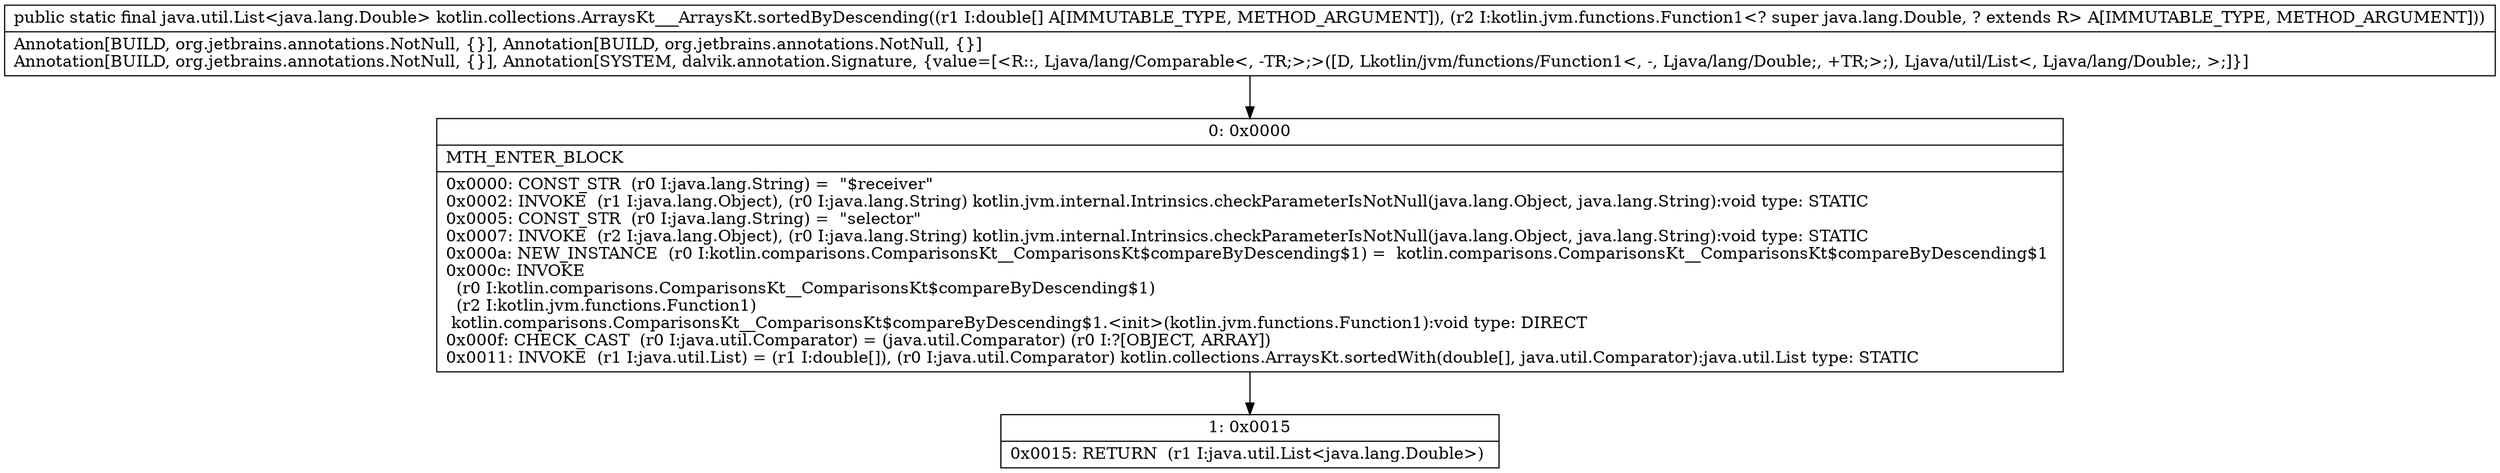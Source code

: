 digraph "CFG forkotlin.collections.ArraysKt___ArraysKt.sortedByDescending([DLkotlin\/jvm\/functions\/Function1;)Ljava\/util\/List;" {
Node_0 [shape=record,label="{0\:\ 0x0000|MTH_ENTER_BLOCK\l|0x0000: CONST_STR  (r0 I:java.lang.String) =  \"$receiver\" \l0x0002: INVOKE  (r1 I:java.lang.Object), (r0 I:java.lang.String) kotlin.jvm.internal.Intrinsics.checkParameterIsNotNull(java.lang.Object, java.lang.String):void type: STATIC \l0x0005: CONST_STR  (r0 I:java.lang.String) =  \"selector\" \l0x0007: INVOKE  (r2 I:java.lang.Object), (r0 I:java.lang.String) kotlin.jvm.internal.Intrinsics.checkParameterIsNotNull(java.lang.Object, java.lang.String):void type: STATIC \l0x000a: NEW_INSTANCE  (r0 I:kotlin.comparisons.ComparisonsKt__ComparisonsKt$compareByDescending$1) =  kotlin.comparisons.ComparisonsKt__ComparisonsKt$compareByDescending$1 \l0x000c: INVOKE  \l  (r0 I:kotlin.comparisons.ComparisonsKt__ComparisonsKt$compareByDescending$1)\l  (r2 I:kotlin.jvm.functions.Function1)\l kotlin.comparisons.ComparisonsKt__ComparisonsKt$compareByDescending$1.\<init\>(kotlin.jvm.functions.Function1):void type: DIRECT \l0x000f: CHECK_CAST  (r0 I:java.util.Comparator) = (java.util.Comparator) (r0 I:?[OBJECT, ARRAY]) \l0x0011: INVOKE  (r1 I:java.util.List) = (r1 I:double[]), (r0 I:java.util.Comparator) kotlin.collections.ArraysKt.sortedWith(double[], java.util.Comparator):java.util.List type: STATIC \l}"];
Node_1 [shape=record,label="{1\:\ 0x0015|0x0015: RETURN  (r1 I:java.util.List\<java.lang.Double\>) \l}"];
MethodNode[shape=record,label="{public static final java.util.List\<java.lang.Double\> kotlin.collections.ArraysKt___ArraysKt.sortedByDescending((r1 I:double[] A[IMMUTABLE_TYPE, METHOD_ARGUMENT]), (r2 I:kotlin.jvm.functions.Function1\<? super java.lang.Double, ? extends R\> A[IMMUTABLE_TYPE, METHOD_ARGUMENT]))  | Annotation[BUILD, org.jetbrains.annotations.NotNull, \{\}], Annotation[BUILD, org.jetbrains.annotations.NotNull, \{\}]\lAnnotation[BUILD, org.jetbrains.annotations.NotNull, \{\}], Annotation[SYSTEM, dalvik.annotation.Signature, \{value=[\<R::, Ljava\/lang\/Comparable\<, \-TR;\>;\>([D, Lkotlin\/jvm\/functions\/Function1\<, \-, Ljava\/lang\/Double;, +TR;\>;), Ljava\/util\/List\<, Ljava\/lang\/Double;, \>;]\}]\l}"];
MethodNode -> Node_0;
Node_0 -> Node_1;
}

